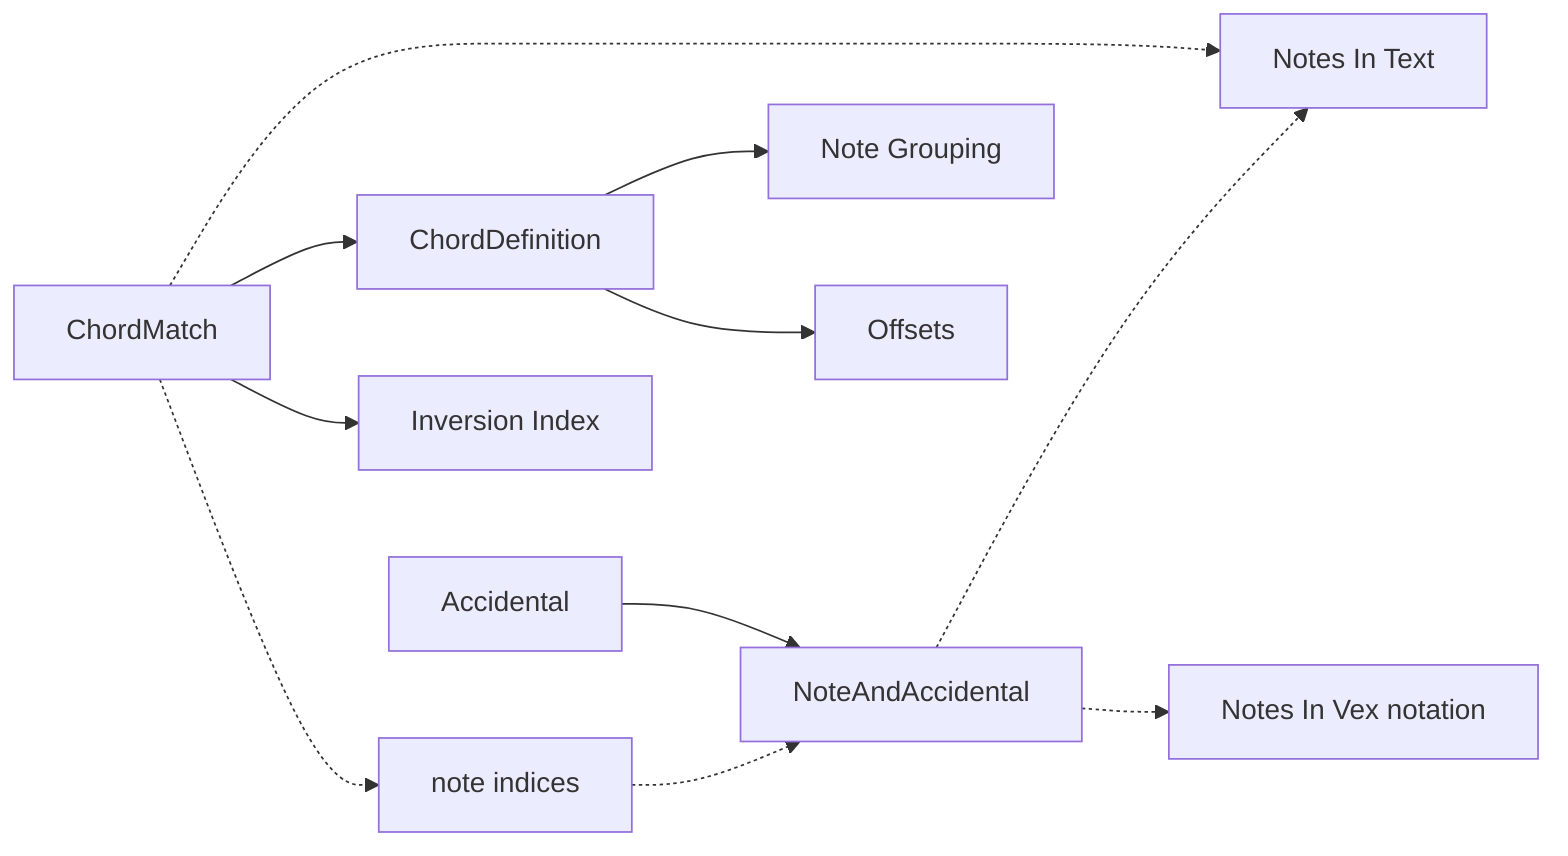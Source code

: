 flowchart LR

NI["note indices"]
NA["NoteAndAccidental"]
NT["Notes In Text"]
NV["Notes In Vex notation"]
CM["ChordMatch"]
CD["ChordDefinition"]
II["Inversion Index"]
NG["Note Grouping"]
OI["Offsets"]
AC["Accidental"]

AC --> NA
CM --> CD  
CD --> NG
CD --> OI
CM -.-> NT
CM -.-> NI
CM --> II
NI -.-> NA 
NA -.-> NT 
NA -.-> NV